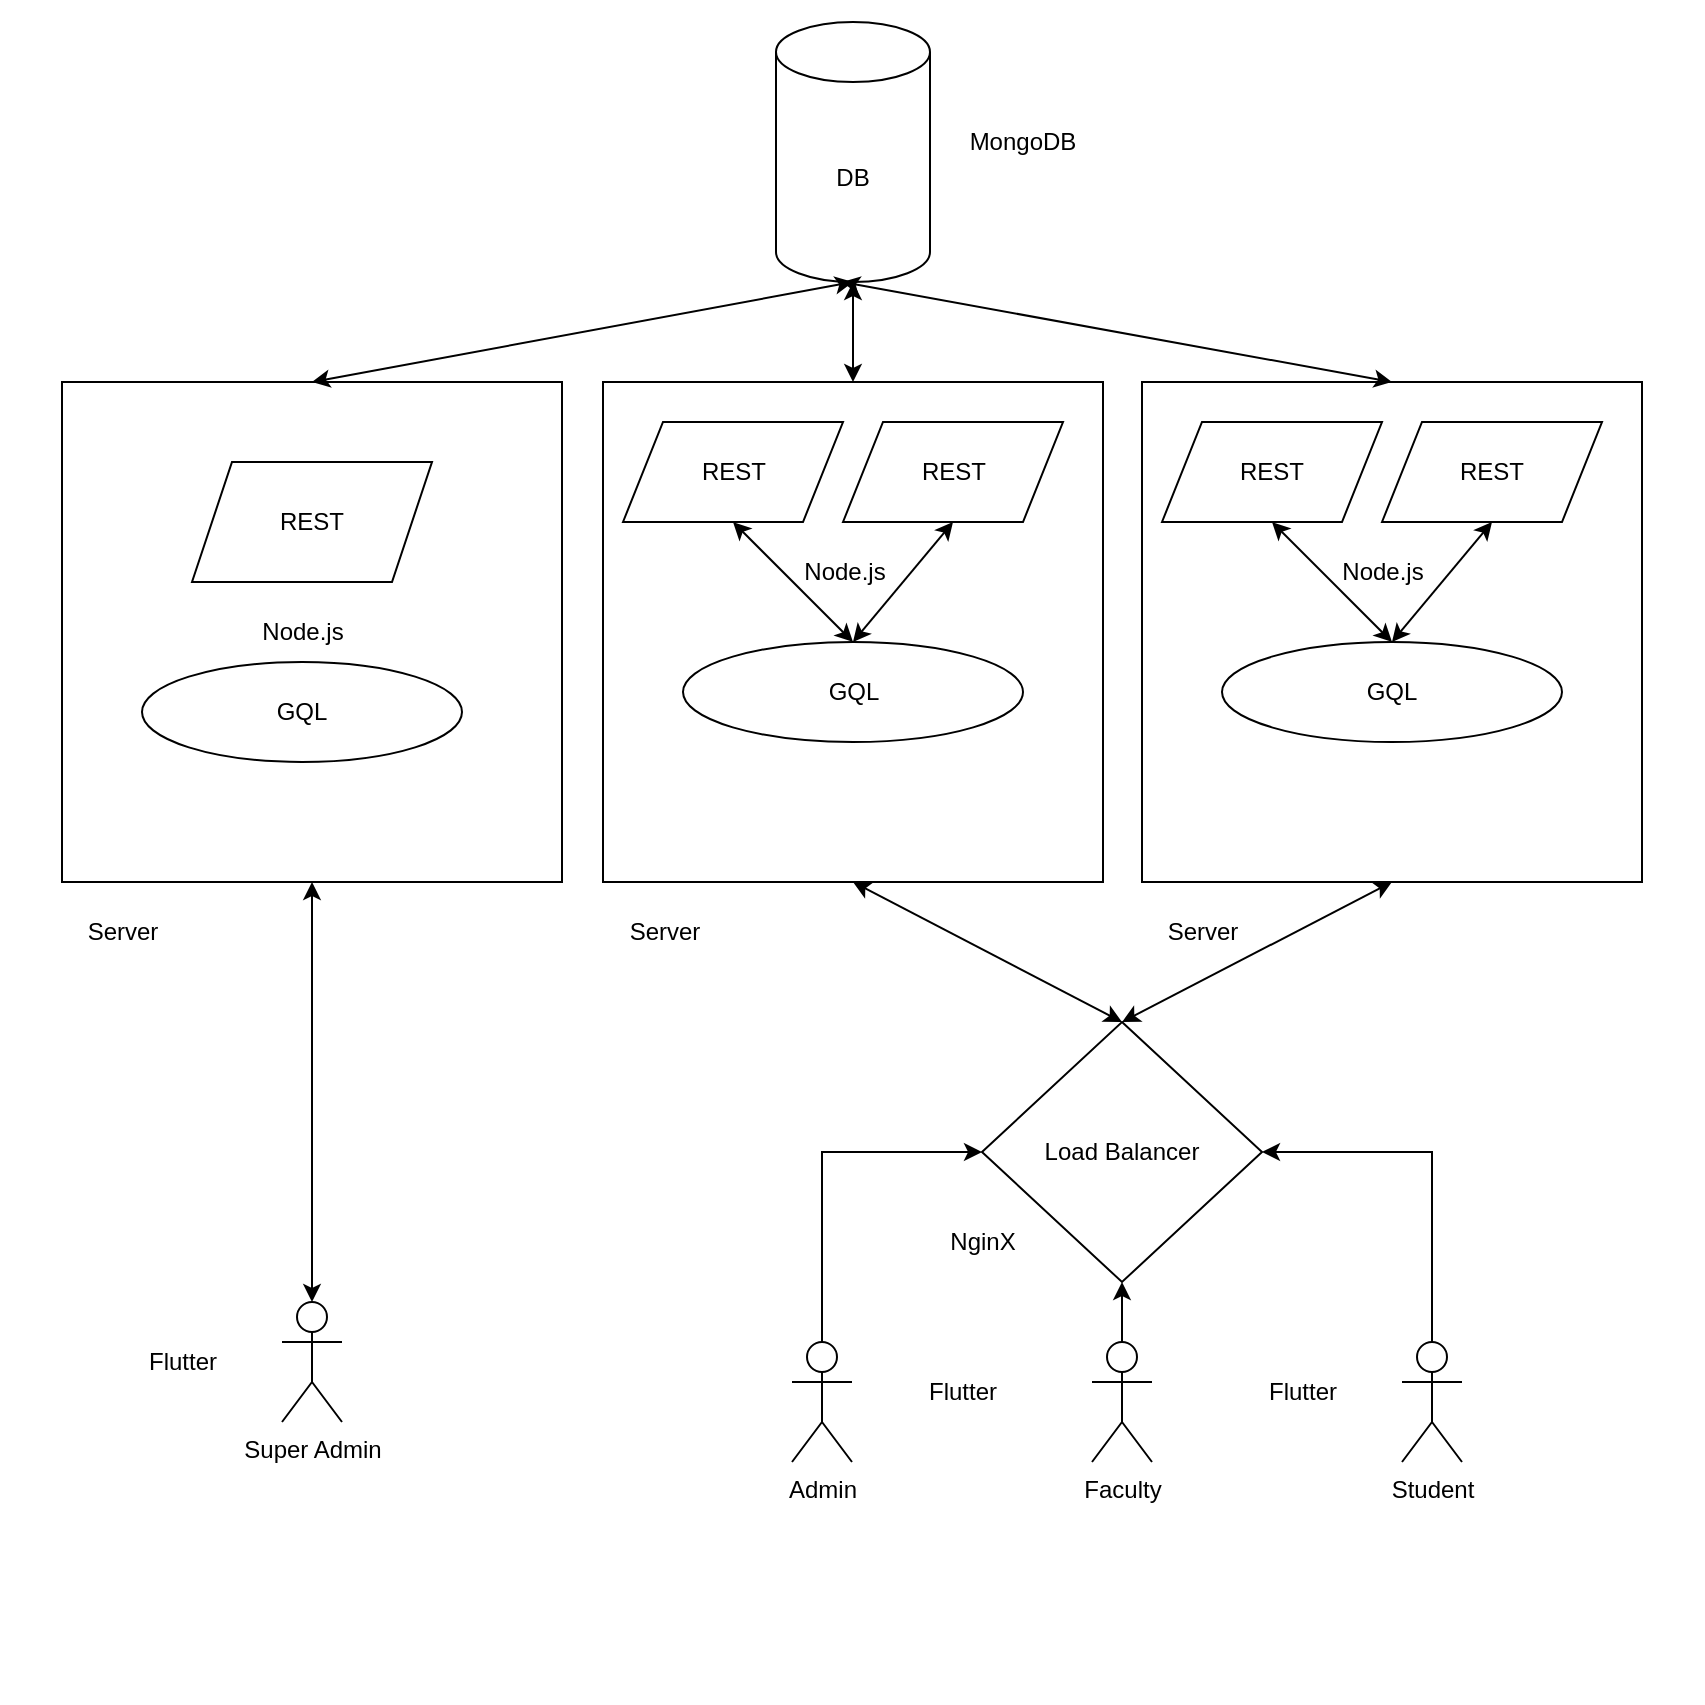 <mxfile version="20.2.3" type="device"><diagram id="0Crs6d8pamEYi4Oq1h87" name="Page-1"><mxGraphModel dx="1422" dy="786" grid="1" gridSize="10" guides="1" tooltips="1" connect="1" arrows="1" fold="1" page="1" pageScale="1" pageWidth="850" pageHeight="1100" math="0" shadow="0"><root><mxCell id="0"/><mxCell id="1" parent="0"/><mxCell id="NIWj6d4dQLskXE_PnNc0-74" value="" style="whiteSpace=wrap;html=1;aspect=fixed;strokeOpacity=0;" vertex="1" parent="1"><mxGeometry width="850" height="850" as="geometry"/></mxCell><mxCell id="NIWj6d4dQLskXE_PnNc0-1" value="DB" style="shape=cylinder3;whiteSpace=wrap;html=1;boundedLbl=1;backgroundOutline=1;size=15;" vertex="1" parent="1"><mxGeometry x="387" y="10" width="77" height="130" as="geometry"/></mxCell><mxCell id="NIWj6d4dQLskXE_PnNc0-5" value="Load Balancer" style="rhombus;whiteSpace=wrap;html=1;" vertex="1" parent="1"><mxGeometry x="490" y="510" width="140" height="130" as="geometry"/></mxCell><mxCell id="NIWj6d4dQLskXE_PnNc0-8" value="" style="group" vertex="1" connectable="0" parent="1"><mxGeometry x="300.5" y="190" width="250" height="250" as="geometry"/></mxCell><mxCell id="NIWj6d4dQLskXE_PnNc0-6" value="" style="whiteSpace=wrap;html=1;aspect=fixed;" vertex="1" parent="NIWj6d4dQLskXE_PnNc0-8"><mxGeometry width="250" height="250" as="geometry"/></mxCell><mxCell id="NIWj6d4dQLskXE_PnNc0-20" value="" style="group" vertex="1" connectable="0" parent="NIWj6d4dQLskXE_PnNc0-8"><mxGeometry x="10" y="20" width="220" height="160" as="geometry"/></mxCell><mxCell id="NIWj6d4dQLskXE_PnNc0-2" value="REST" style="shape=parallelogram;perimeter=parallelogramPerimeter;whiteSpace=wrap;html=1;fixedSize=1;" vertex="1" parent="NIWj6d4dQLskXE_PnNc0-20"><mxGeometry width="110" height="50" as="geometry"/></mxCell><mxCell id="NIWj6d4dQLskXE_PnNc0-7" value="REST" style="shape=parallelogram;perimeter=parallelogramPerimeter;whiteSpace=wrap;html=1;fixedSize=1;" vertex="1" parent="NIWj6d4dQLskXE_PnNc0-20"><mxGeometry x="110" width="110" height="50" as="geometry"/></mxCell><mxCell id="NIWj6d4dQLskXE_PnNc0-4" value="GQL" style="ellipse;whiteSpace=wrap;html=1;" vertex="1" parent="NIWj6d4dQLskXE_PnNc0-20"><mxGeometry x="30" y="110" width="170" height="50" as="geometry"/></mxCell><mxCell id="NIWj6d4dQLskXE_PnNc0-18" value="" style="endArrow=classic;startArrow=classic;html=1;rounded=0;exitX=0.5;exitY=0;exitDx=0;exitDy=0;entryX=0.5;entryY=1;entryDx=0;entryDy=0;" edge="1" parent="NIWj6d4dQLskXE_PnNc0-20" source="NIWj6d4dQLskXE_PnNc0-4" target="NIWj6d4dQLskXE_PnNc0-2"><mxGeometry width="50" height="50" relative="1" as="geometry"><mxPoint x="10" y="100" as="sourcePoint"/><mxPoint x="60" y="50" as="targetPoint"/></mxGeometry></mxCell><mxCell id="NIWj6d4dQLskXE_PnNc0-19" value="" style="endArrow=classic;startArrow=classic;html=1;rounded=0;exitX=0.5;exitY=0;exitDx=0;exitDy=0;entryX=0.5;entryY=1;entryDx=0;entryDy=0;" edge="1" parent="NIWj6d4dQLskXE_PnNc0-20" source="NIWj6d4dQLskXE_PnNc0-4" target="NIWj6d4dQLskXE_PnNc0-7"><mxGeometry width="50" height="50" relative="1" as="geometry"><mxPoint x="125" y="120" as="sourcePoint"/><mxPoint x="65" y="60" as="targetPoint"/></mxGeometry></mxCell><mxCell id="NIWj6d4dQLskXE_PnNc0-63" value="Node.js" style="text;html=1;align=center;verticalAlign=middle;resizable=0;points=[];autosize=1;strokeColor=none;fillColor=none;" vertex="1" parent="NIWj6d4dQLskXE_PnNc0-20"><mxGeometry x="80" y="60" width="60" height="30" as="geometry"/></mxCell><mxCell id="NIWj6d4dQLskXE_PnNc0-14" value="" style="endArrow=classic;startArrow=classic;html=1;rounded=0;entryX=0.5;entryY=1;entryDx=0;entryDy=0;entryPerimeter=0;exitX=0.5;exitY=0;exitDx=0;exitDy=0;" edge="1" parent="1" source="NIWj6d4dQLskXE_PnNc0-6" target="NIWj6d4dQLskXE_PnNc0-1"><mxGeometry width="50" height="50" relative="1" as="geometry"><mxPoint x="400" y="390" as="sourcePoint"/><mxPoint x="450" y="340" as="targetPoint"/></mxGeometry></mxCell><mxCell id="NIWj6d4dQLskXE_PnNc0-16" value="" style="endArrow=classic;startArrow=classic;html=1;rounded=0;entryX=0.5;entryY=0;entryDx=0;entryDy=0;exitX=0.5;exitY=1;exitDx=0;exitDy=0;" edge="1" parent="1" source="NIWj6d4dQLskXE_PnNc0-6" target="NIWj6d4dQLskXE_PnNc0-5"><mxGeometry width="50" height="50" relative="1" as="geometry"><mxPoint x="180" y="470" as="sourcePoint"/><mxPoint x="445.5" y="160" as="targetPoint"/></mxGeometry></mxCell><mxCell id="NIWj6d4dQLskXE_PnNc0-21" value="" style="group" vertex="1" connectable="0" parent="1"><mxGeometry x="570" y="190" width="250" height="250" as="geometry"/></mxCell><mxCell id="NIWj6d4dQLskXE_PnNc0-22" value="" style="whiteSpace=wrap;html=1;aspect=fixed;" vertex="1" parent="NIWj6d4dQLskXE_PnNc0-21"><mxGeometry width="250" height="250" as="geometry"/></mxCell><mxCell id="NIWj6d4dQLskXE_PnNc0-23" value="" style="group" vertex="1" connectable="0" parent="NIWj6d4dQLskXE_PnNc0-21"><mxGeometry x="10" y="20" width="220" height="160" as="geometry"/></mxCell><mxCell id="NIWj6d4dQLskXE_PnNc0-24" value="REST" style="shape=parallelogram;perimeter=parallelogramPerimeter;whiteSpace=wrap;html=1;fixedSize=1;" vertex="1" parent="NIWj6d4dQLskXE_PnNc0-23"><mxGeometry width="110" height="50" as="geometry"/></mxCell><mxCell id="NIWj6d4dQLskXE_PnNc0-25" value="REST" style="shape=parallelogram;perimeter=parallelogramPerimeter;whiteSpace=wrap;html=1;fixedSize=1;" vertex="1" parent="NIWj6d4dQLskXE_PnNc0-23"><mxGeometry x="110" width="110" height="50" as="geometry"/></mxCell><mxCell id="NIWj6d4dQLskXE_PnNc0-26" value="GQL" style="ellipse;whiteSpace=wrap;html=1;" vertex="1" parent="NIWj6d4dQLskXE_PnNc0-23"><mxGeometry x="30" y="110" width="170" height="50" as="geometry"/></mxCell><mxCell id="NIWj6d4dQLskXE_PnNc0-27" value="" style="endArrow=classic;startArrow=classic;html=1;rounded=0;exitX=0.5;exitY=0;exitDx=0;exitDy=0;entryX=0.5;entryY=1;entryDx=0;entryDy=0;" edge="1" parent="NIWj6d4dQLskXE_PnNc0-23" source="NIWj6d4dQLskXE_PnNc0-26" target="NIWj6d4dQLskXE_PnNc0-24"><mxGeometry width="50" height="50" relative="1" as="geometry"><mxPoint x="10" y="100" as="sourcePoint"/><mxPoint x="60" y="50" as="targetPoint"/></mxGeometry></mxCell><mxCell id="NIWj6d4dQLskXE_PnNc0-28" value="" style="endArrow=classic;startArrow=classic;html=1;rounded=0;exitX=0.5;exitY=0;exitDx=0;exitDy=0;entryX=0.5;entryY=1;entryDx=0;entryDy=0;" edge="1" parent="NIWj6d4dQLskXE_PnNc0-23" source="NIWj6d4dQLskXE_PnNc0-26" target="NIWj6d4dQLskXE_PnNc0-25"><mxGeometry width="50" height="50" relative="1" as="geometry"><mxPoint x="125" y="120" as="sourcePoint"/><mxPoint x="65" y="60" as="targetPoint"/></mxGeometry></mxCell><mxCell id="NIWj6d4dQLskXE_PnNc0-64" value="Node.js" style="text;html=1;align=center;verticalAlign=middle;resizable=0;points=[];autosize=1;strokeColor=none;fillColor=none;" vertex="1" parent="NIWj6d4dQLskXE_PnNc0-21"><mxGeometry x="90" y="80" width="60" height="30" as="geometry"/></mxCell><mxCell id="NIWj6d4dQLskXE_PnNc0-15" value="" style="endArrow=classic;startArrow=classic;html=1;rounded=0;exitX=0.5;exitY=0;exitDx=0;exitDy=0;" edge="1" parent="1" source="NIWj6d4dQLskXE_PnNc0-22"><mxGeometry width="50" height="50" relative="1" as="geometry"><mxPoint x="665" y="190" as="sourcePoint"/><mxPoint x="420" y="140" as="targetPoint"/></mxGeometry></mxCell><mxCell id="NIWj6d4dQLskXE_PnNc0-17" value="" style="endArrow=classic;startArrow=classic;html=1;rounded=0;entryX=0.5;entryY=0;entryDx=0;entryDy=0;exitX=0.5;exitY=1;exitDx=0;exitDy=0;" edge="1" parent="1" source="NIWj6d4dQLskXE_PnNc0-22" target="NIWj6d4dQLskXE_PnNc0-5"><mxGeometry width="50" height="50" relative="1" as="geometry"><mxPoint x="665" y="470" as="sourcePoint"/><mxPoint x="420" y="500" as="targetPoint"/></mxGeometry></mxCell><mxCell id="NIWj6d4dQLskXE_PnNc0-29" value="Super Admin" style="shape=umlActor;verticalLabelPosition=bottom;verticalAlign=top;html=1;outlineConnect=0;" vertex="1" parent="1"><mxGeometry x="140" y="650" width="30" height="60" as="geometry"/></mxCell><mxCell id="NIWj6d4dQLskXE_PnNc0-34" style="edgeStyle=orthogonalEdgeStyle;rounded=0;orthogonalLoop=1;jettySize=auto;html=1;exitX=0.5;exitY=0;exitDx=0;exitDy=0;exitPerimeter=0;entryX=0;entryY=0.5;entryDx=0;entryDy=0;" edge="1" parent="1" source="NIWj6d4dQLskXE_PnNc0-30" target="NIWj6d4dQLskXE_PnNc0-5"><mxGeometry relative="1" as="geometry"/></mxCell><mxCell id="NIWj6d4dQLskXE_PnNc0-30" value="Admin&lt;br&gt;" style="shape=umlActor;verticalLabelPosition=bottom;verticalAlign=top;html=1;outlineConnect=0;" vertex="1" parent="1"><mxGeometry x="395" y="670" width="30" height="60" as="geometry"/></mxCell><mxCell id="NIWj6d4dQLskXE_PnNc0-35" style="edgeStyle=orthogonalEdgeStyle;rounded=0;orthogonalLoop=1;jettySize=auto;html=1;exitX=0.5;exitY=0;exitDx=0;exitDy=0;exitPerimeter=0;entryX=1;entryY=0.5;entryDx=0;entryDy=0;" edge="1" parent="1" source="NIWj6d4dQLskXE_PnNc0-31" target="NIWj6d4dQLskXE_PnNc0-5"><mxGeometry relative="1" as="geometry"/></mxCell><mxCell id="NIWj6d4dQLskXE_PnNc0-31" value="Student" style="shape=umlActor;verticalLabelPosition=bottom;verticalAlign=top;html=1;outlineConnect=0;" vertex="1" parent="1"><mxGeometry x="700" y="670" width="30" height="60" as="geometry"/></mxCell><mxCell id="NIWj6d4dQLskXE_PnNc0-48" style="edgeStyle=orthogonalEdgeStyle;rounded=0;orthogonalLoop=1;jettySize=auto;html=1;exitX=0.5;exitY=0;exitDx=0;exitDy=0;exitPerimeter=0;entryX=0.5;entryY=1;entryDx=0;entryDy=0;" edge="1" parent="1" source="NIWj6d4dQLskXE_PnNc0-47" target="NIWj6d4dQLskXE_PnNc0-5"><mxGeometry relative="1" as="geometry"/></mxCell><mxCell id="NIWj6d4dQLskXE_PnNc0-47" value="Faculty" style="shape=umlActor;verticalLabelPosition=bottom;verticalAlign=top;html=1;outlineConnect=0;" vertex="1" parent="1"><mxGeometry x="545" y="670" width="30" height="60" as="geometry"/></mxCell><mxCell id="NIWj6d4dQLskXE_PnNc0-49" value="" style="whiteSpace=wrap;html=1;aspect=fixed;" vertex="1" parent="1"><mxGeometry x="30" y="190" width="250" height="250" as="geometry"/></mxCell><mxCell id="NIWj6d4dQLskXE_PnNc0-50" value="" style="endArrow=classic;startArrow=classic;html=1;rounded=0;entryX=0.5;entryY=1;entryDx=0;entryDy=0;entryPerimeter=0;exitX=0.5;exitY=0;exitDx=0;exitDy=0;" edge="1" parent="1" source="NIWj6d4dQLskXE_PnNc0-49" target="NIWj6d4dQLskXE_PnNc0-1"><mxGeometry width="50" height="50" relative="1" as="geometry"><mxPoint x="160" y="190" as="sourcePoint"/><mxPoint x="210" y="140" as="targetPoint"/></mxGeometry></mxCell><mxCell id="NIWj6d4dQLskXE_PnNc0-51" value="" style="endArrow=classic;startArrow=classic;html=1;rounded=0;entryX=0.5;entryY=1;entryDx=0;entryDy=0;exitX=0.5;exitY=0;exitDx=0;exitDy=0;exitPerimeter=0;" edge="1" parent="1" source="NIWj6d4dQLskXE_PnNc0-29" target="NIWj6d4dQLskXE_PnNc0-49"><mxGeometry width="50" height="50" relative="1" as="geometry"><mxPoint x="110" y="630" as="sourcePoint"/><mxPoint x="160" y="580" as="targetPoint"/></mxGeometry></mxCell><mxCell id="NIWj6d4dQLskXE_PnNc0-60" value="REST" style="shape=parallelogram;perimeter=parallelogramPerimeter;whiteSpace=wrap;html=1;fixedSize=1;" vertex="1" parent="1"><mxGeometry x="95" y="230" width="120" height="60" as="geometry"/></mxCell><mxCell id="NIWj6d4dQLskXE_PnNc0-61" value="GQL" style="ellipse;whiteSpace=wrap;html=1;" vertex="1" parent="1"><mxGeometry x="70" y="330" width="160" height="50" as="geometry"/></mxCell><mxCell id="NIWj6d4dQLskXE_PnNc0-62" value="MongoDB" style="text;html=1;align=center;verticalAlign=middle;resizable=0;points=[];autosize=1;strokeColor=none;fillColor=none;" vertex="1" parent="1"><mxGeometry x="470" y="55" width="80" height="30" as="geometry"/></mxCell><mxCell id="NIWj6d4dQLskXE_PnNc0-65" value="Node.js" style="text;html=1;align=center;verticalAlign=middle;resizable=0;points=[];autosize=1;strokeColor=none;fillColor=none;" vertex="1" parent="1"><mxGeometry x="120" y="300" width="60" height="30" as="geometry"/></mxCell><mxCell id="NIWj6d4dQLskXE_PnNc0-66" value="Server" style="text;html=1;align=center;verticalAlign=middle;resizable=0;points=[];autosize=1;strokeColor=none;fillColor=none;" vertex="1" parent="1"><mxGeometry x="30" y="450" width="60" height="30" as="geometry"/></mxCell><mxCell id="NIWj6d4dQLskXE_PnNc0-68" value="Server" style="text;html=1;align=center;verticalAlign=middle;resizable=0;points=[];autosize=1;strokeColor=none;fillColor=none;" vertex="1" parent="1"><mxGeometry x="300.5" y="450" width="60" height="30" as="geometry"/></mxCell><mxCell id="NIWj6d4dQLskXE_PnNc0-69" value="Server" style="text;html=1;align=center;verticalAlign=middle;resizable=0;points=[];autosize=1;strokeColor=none;fillColor=none;" vertex="1" parent="1"><mxGeometry x="570" y="450" width="60" height="30" as="geometry"/></mxCell><mxCell id="NIWj6d4dQLskXE_PnNc0-70" value="NginX" style="text;html=1;align=center;verticalAlign=middle;resizable=0;points=[];autosize=1;strokeColor=none;fillColor=none;" vertex="1" parent="1"><mxGeometry x="460" y="605" width="60" height="30" as="geometry"/></mxCell><mxCell id="NIWj6d4dQLskXE_PnNc0-71" value="Flutter" style="text;html=1;align=center;verticalAlign=middle;resizable=0;points=[];autosize=1;strokeColor=none;fillColor=none;" vertex="1" parent="1"><mxGeometry x="60" y="665" width="60" height="30" as="geometry"/></mxCell><mxCell id="NIWj6d4dQLskXE_PnNc0-72" value="Flutter" style="text;html=1;align=center;verticalAlign=middle;resizable=0;points=[];autosize=1;strokeColor=none;fillColor=none;" vertex="1" parent="1"><mxGeometry x="450" y="680" width="60" height="30" as="geometry"/></mxCell><mxCell id="NIWj6d4dQLskXE_PnNc0-73" value="Flutter" style="text;html=1;align=center;verticalAlign=middle;resizable=0;points=[];autosize=1;strokeColor=none;fillColor=none;" vertex="1" parent="1"><mxGeometry x="620" y="680" width="60" height="30" as="geometry"/></mxCell></root></mxGraphModel></diagram></mxfile>